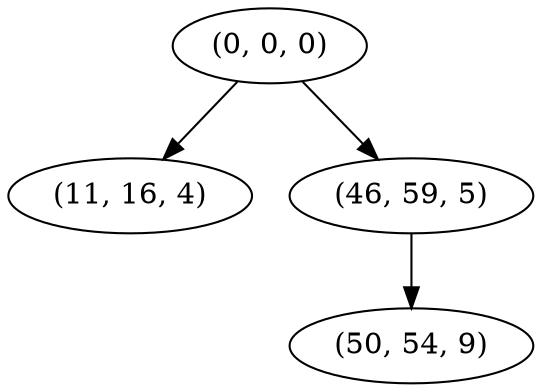 digraph tree {
    "(0, 0, 0)";
    "(11, 16, 4)";
    "(46, 59, 5)";
    "(50, 54, 9)";
    "(0, 0, 0)" -> "(11, 16, 4)";
    "(0, 0, 0)" -> "(46, 59, 5)";
    "(46, 59, 5)" -> "(50, 54, 9)";
}
